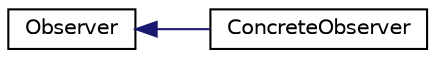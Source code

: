 digraph "Graphical Class Hierarchy"
{
 // LATEX_PDF_SIZE
  edge [fontname="Helvetica",fontsize="10",labelfontname="Helvetica",labelfontsize="10"];
  node [fontname="Helvetica",fontsize="10",shape=record];
  rankdir="LR";
  Node0 [label="Observer",height=0.2,width=0.4,color="black", fillcolor="white", style="filled",URL="$classObserver.html",tooltip="Interface for the Observer in the Observer design pattern."];
  Node0 -> Node1 [dir="back",color="midnightblue",fontsize="10",style="solid",fontname="Helvetica"];
  Node1 [label="ConcreteObserver",height=0.2,width=0.4,color="black", fillcolor="white", style="filled",URL="$classConcreteObserver.html",tooltip="Represents a specific observer that reacts to changes in the observable."];
}
